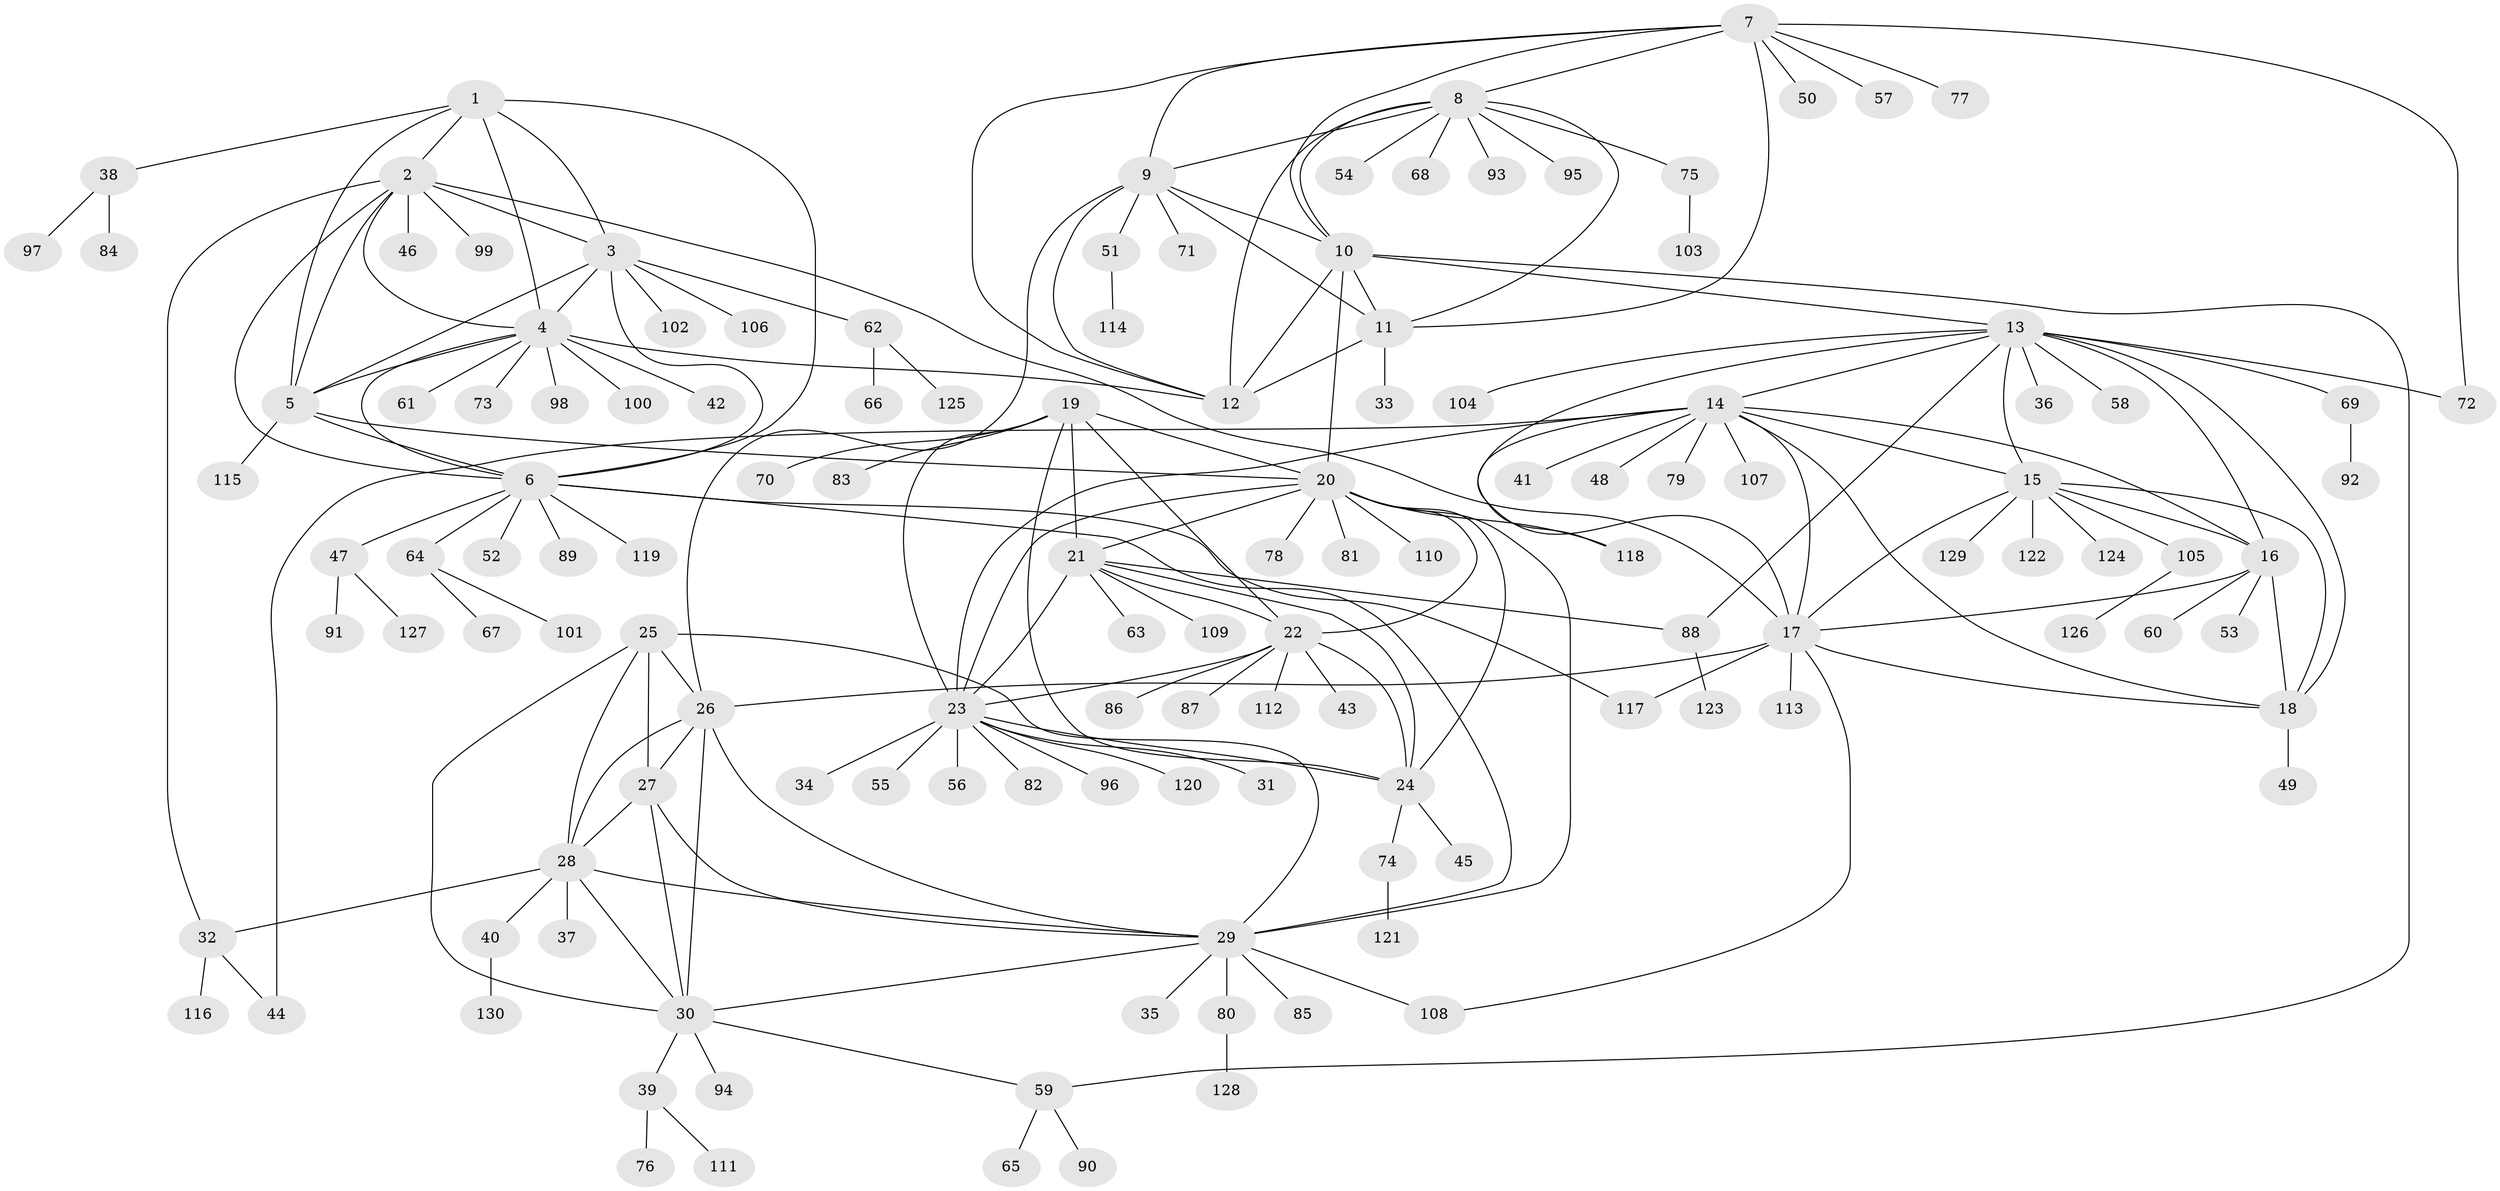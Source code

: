 // coarse degree distribution, {10: 0.0196078431372549, 14: 0.0196078431372549, 7: 0.029411764705882353, 5: 0.0392156862745098, 12: 0.029411764705882353, 6: 0.029411764705882353, 4: 0.029411764705882353, 9: 0.0196078431372549, 11: 0.00980392156862745, 1: 0.6568627450980392, 2: 0.08823529411764706, 3: 0.029411764705882353}
// Generated by graph-tools (version 1.1) at 2025/24/03/03/25 07:24:15]
// undirected, 130 vertices, 193 edges
graph export_dot {
graph [start="1"]
  node [color=gray90,style=filled];
  1;
  2;
  3;
  4;
  5;
  6;
  7;
  8;
  9;
  10;
  11;
  12;
  13;
  14;
  15;
  16;
  17;
  18;
  19;
  20;
  21;
  22;
  23;
  24;
  25;
  26;
  27;
  28;
  29;
  30;
  31;
  32;
  33;
  34;
  35;
  36;
  37;
  38;
  39;
  40;
  41;
  42;
  43;
  44;
  45;
  46;
  47;
  48;
  49;
  50;
  51;
  52;
  53;
  54;
  55;
  56;
  57;
  58;
  59;
  60;
  61;
  62;
  63;
  64;
  65;
  66;
  67;
  68;
  69;
  70;
  71;
  72;
  73;
  74;
  75;
  76;
  77;
  78;
  79;
  80;
  81;
  82;
  83;
  84;
  85;
  86;
  87;
  88;
  89;
  90;
  91;
  92;
  93;
  94;
  95;
  96;
  97;
  98;
  99;
  100;
  101;
  102;
  103;
  104;
  105;
  106;
  107;
  108;
  109;
  110;
  111;
  112;
  113;
  114;
  115;
  116;
  117;
  118;
  119;
  120;
  121;
  122;
  123;
  124;
  125;
  126;
  127;
  128;
  129;
  130;
  1 -- 2;
  1 -- 3;
  1 -- 4;
  1 -- 5;
  1 -- 6;
  1 -- 38;
  2 -- 3;
  2 -- 4;
  2 -- 5;
  2 -- 6;
  2 -- 17;
  2 -- 32;
  2 -- 46;
  2 -- 99;
  3 -- 4;
  3 -- 5;
  3 -- 6;
  3 -- 62;
  3 -- 102;
  3 -- 106;
  4 -- 5;
  4 -- 6;
  4 -- 12;
  4 -- 42;
  4 -- 61;
  4 -- 73;
  4 -- 98;
  4 -- 100;
  5 -- 6;
  5 -- 20;
  5 -- 115;
  6 -- 29;
  6 -- 47;
  6 -- 52;
  6 -- 64;
  6 -- 89;
  6 -- 117;
  6 -- 119;
  7 -- 8;
  7 -- 9;
  7 -- 10;
  7 -- 11;
  7 -- 12;
  7 -- 50;
  7 -- 57;
  7 -- 72;
  7 -- 77;
  8 -- 9;
  8 -- 10;
  8 -- 11;
  8 -- 12;
  8 -- 54;
  8 -- 68;
  8 -- 75;
  8 -- 93;
  8 -- 95;
  9 -- 10;
  9 -- 11;
  9 -- 12;
  9 -- 26;
  9 -- 51;
  9 -- 71;
  10 -- 11;
  10 -- 12;
  10 -- 13;
  10 -- 20;
  10 -- 59;
  11 -- 12;
  11 -- 33;
  13 -- 14;
  13 -- 15;
  13 -- 16;
  13 -- 17;
  13 -- 18;
  13 -- 36;
  13 -- 58;
  13 -- 69;
  13 -- 72;
  13 -- 88;
  13 -- 104;
  14 -- 15;
  14 -- 16;
  14 -- 17;
  14 -- 18;
  14 -- 23;
  14 -- 41;
  14 -- 44;
  14 -- 48;
  14 -- 79;
  14 -- 107;
  14 -- 118;
  15 -- 16;
  15 -- 17;
  15 -- 18;
  15 -- 105;
  15 -- 122;
  15 -- 124;
  15 -- 129;
  16 -- 17;
  16 -- 18;
  16 -- 53;
  16 -- 60;
  17 -- 18;
  17 -- 26;
  17 -- 108;
  17 -- 113;
  17 -- 117;
  18 -- 49;
  19 -- 20;
  19 -- 21;
  19 -- 22;
  19 -- 23;
  19 -- 24;
  19 -- 70;
  19 -- 83;
  20 -- 21;
  20 -- 22;
  20 -- 23;
  20 -- 24;
  20 -- 29;
  20 -- 78;
  20 -- 81;
  20 -- 110;
  20 -- 118;
  21 -- 22;
  21 -- 23;
  21 -- 24;
  21 -- 63;
  21 -- 88;
  21 -- 109;
  22 -- 23;
  22 -- 24;
  22 -- 43;
  22 -- 86;
  22 -- 87;
  22 -- 112;
  23 -- 24;
  23 -- 31;
  23 -- 34;
  23 -- 55;
  23 -- 56;
  23 -- 82;
  23 -- 96;
  23 -- 120;
  24 -- 45;
  24 -- 74;
  25 -- 26;
  25 -- 27;
  25 -- 28;
  25 -- 29;
  25 -- 30;
  26 -- 27;
  26 -- 28;
  26 -- 29;
  26 -- 30;
  27 -- 28;
  27 -- 29;
  27 -- 30;
  28 -- 29;
  28 -- 30;
  28 -- 32;
  28 -- 37;
  28 -- 40;
  29 -- 30;
  29 -- 35;
  29 -- 80;
  29 -- 85;
  29 -- 108;
  30 -- 39;
  30 -- 59;
  30 -- 94;
  32 -- 44;
  32 -- 116;
  38 -- 84;
  38 -- 97;
  39 -- 76;
  39 -- 111;
  40 -- 130;
  47 -- 91;
  47 -- 127;
  51 -- 114;
  59 -- 65;
  59 -- 90;
  62 -- 66;
  62 -- 125;
  64 -- 67;
  64 -- 101;
  69 -- 92;
  74 -- 121;
  75 -- 103;
  80 -- 128;
  88 -- 123;
  105 -- 126;
}

